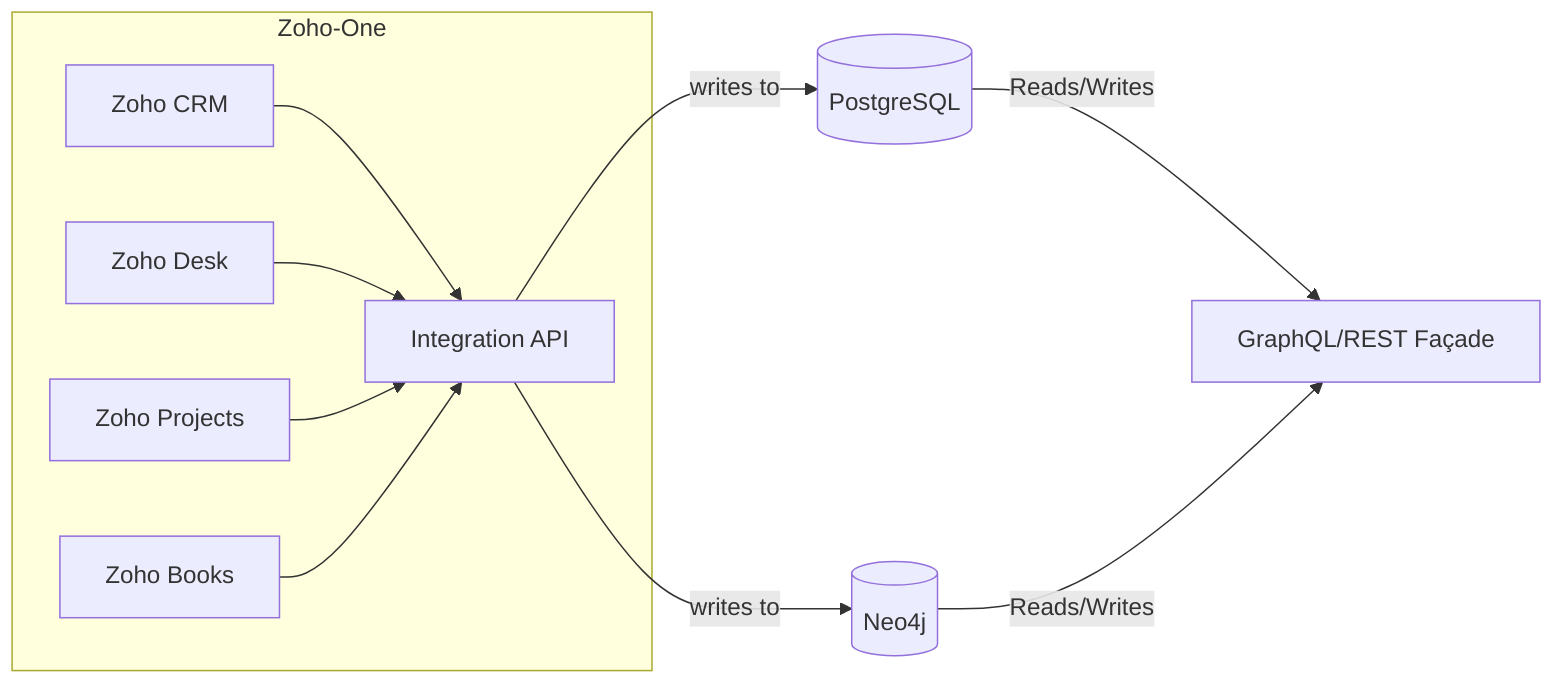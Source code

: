 flowchart LR
  subgraph Zoho-One
    CRM[Zoho CRM] --> API[Integration API]
    Desk[Zoho Desk] --> API
    Proj[Zoho Projects] --> API
    Books[Zoho Books] --> API
  end
  API -->|writes to| PG[(PostgreSQL)]
  API -->|writes to| NG[(Neo4j)]
  PG -- Reads/Writes --> Facade[GraphQL/REST Façade]
  NG -- Reads/Writes --> Facade